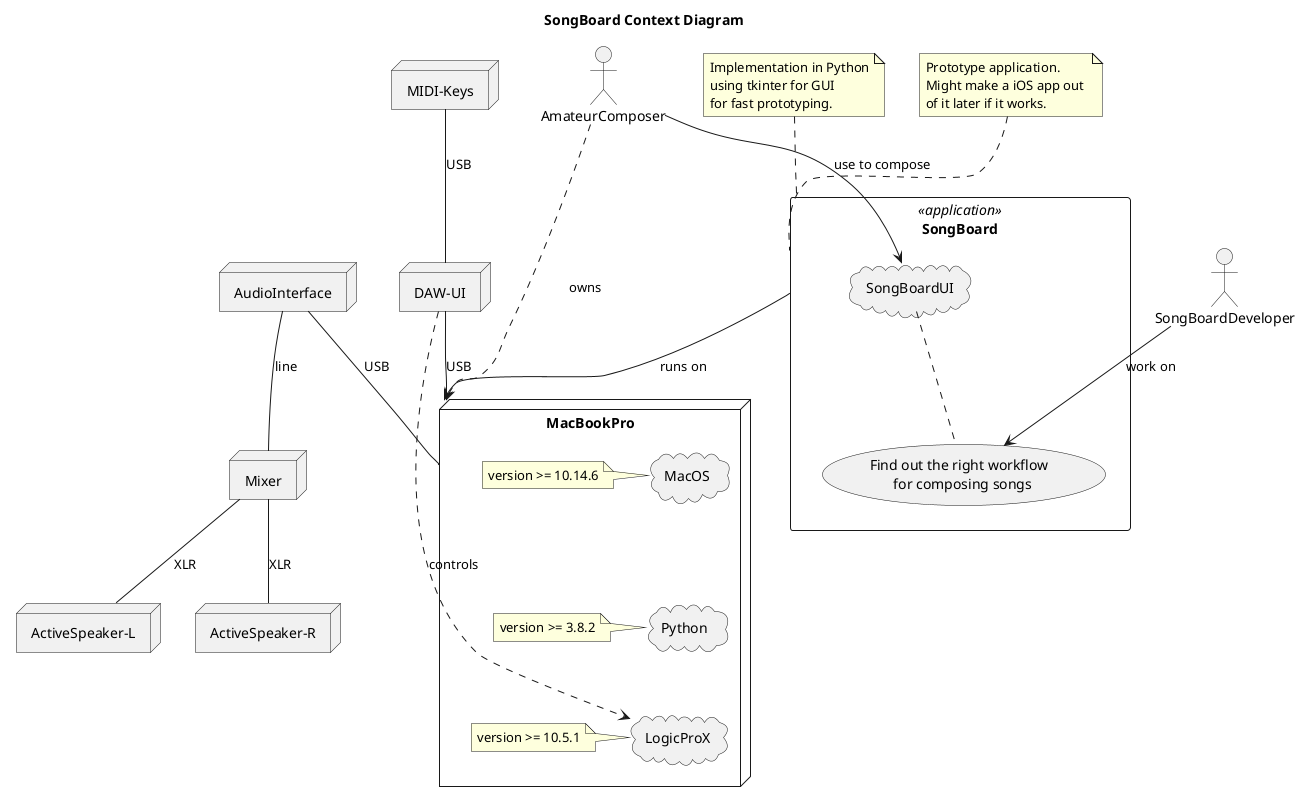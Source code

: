 @startuml

skinparam componentStyle uml2

title SongBoard Context Diagram


:AmateurComposer:
:SongBoardDeveloper:

 
rectangle "SongBoard" <<application>> as sb {
    cloud SongBoardUI { 
    } 
    (Find out the right workflow \n for composing songs) as ucdw
    SongBoardUI .. ucdw
} 

note top of sb
    Prototype application.
    Might make a iOS app out 
    of it later if it works.
end note

note top of sb
    Implementation in Python
    using tkinter for GUI 
    for fast prototyping.
end note

node MacBookPro {
cloud MacOS {
}
 note left of MacOS : version >= 10.14.6

cloud Python {
 }
 note left of Python: version >= 3.8.2

cloud LogicProX as lpx {
 }
 note left of lpx: version >= 10.5.1

} 

node AudioInterface {

}

node DAW-UI  as dui {

}

node MIDI-Keys  as mk{

}

node Mixer as mixer {
     
}

node ActiveSpeaker-L as asl {

}

node ActiveSpeaker-R as asr {

}

MacOS -[hidden]-> Python
Python -[hidden]-> lpx

AmateurComposer --> SongBoardUI : use to compose
sb -down-> MacBookPro: runs on
AmateurComposer ..> MacBookPro : owns
AudioInterface -- MacBookPro : USB
dui -- MacBookPro : USB
mk -- dui : USB
AudioInterface -- mixer : line
mixer -- asl : XLR
mixer -- asr : XLR

SongBoardDeveloper --> ucdw : work on

dui ..> lpx : controls


@enduml